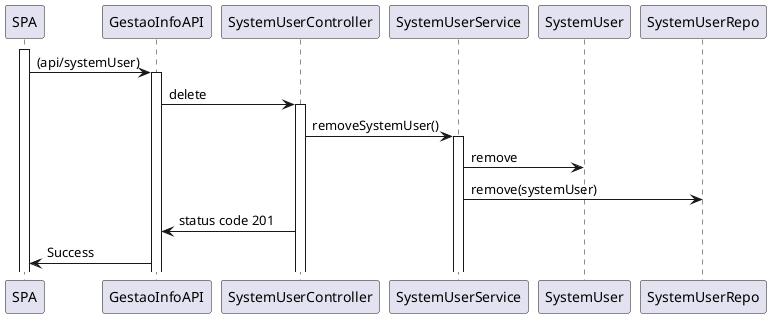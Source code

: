 @startuml

activate SPA
SPA -> GestaoInfoAPI : (api/systemUser)
activate GestaoInfoAPI
GestaoInfoAPI -> SystemUserController : delete
activate SystemUserController
SystemUserController -> SystemUserService : removeSystemUser()
activate SystemUserService

SystemUserService -> SystemUser : remove
SystemUserService -> SystemUserRepo : remove(systemUser)

SystemUserController -> GestaoInfoAPI : status code 201

GestaoInfoAPI -> SPA : Success

@enduml
